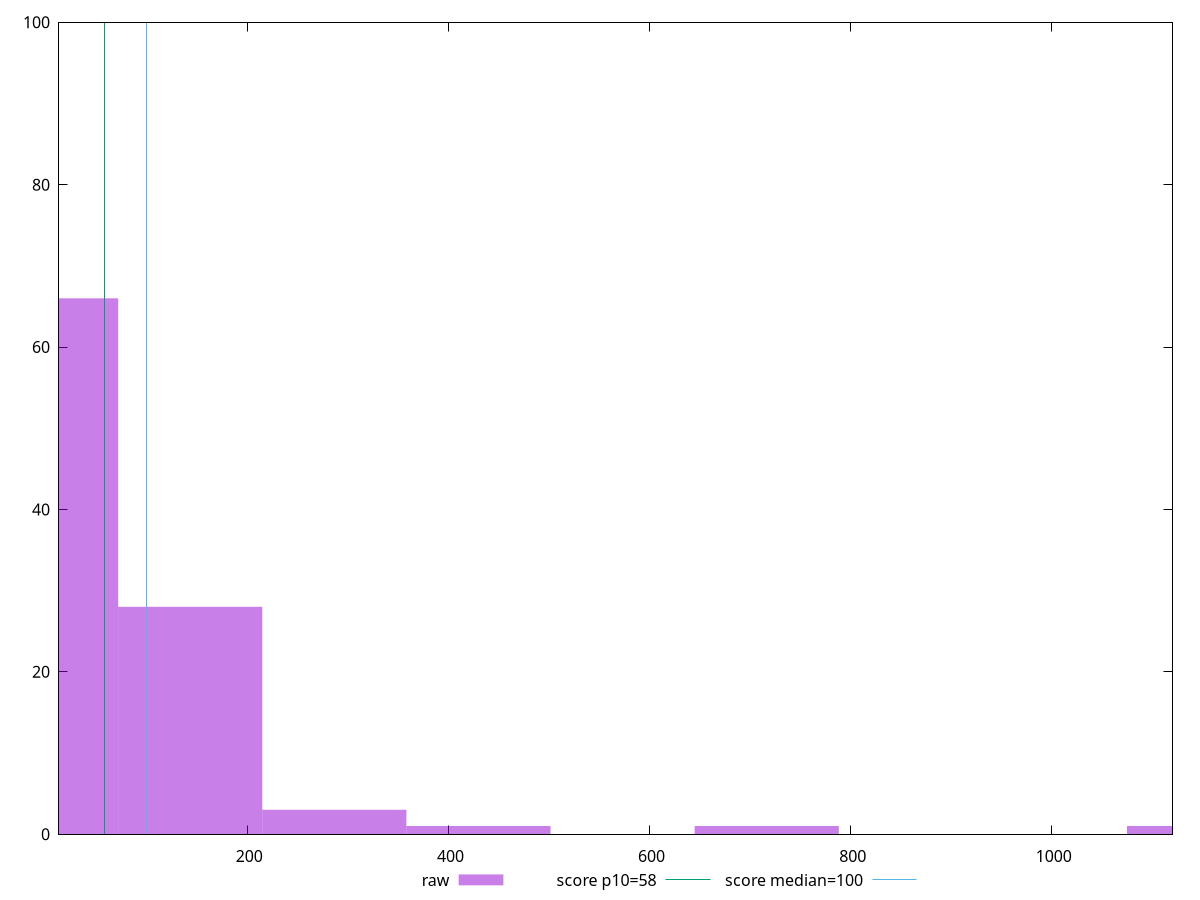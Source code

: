 reset

$raw <<EOF
0 66
143.30317912012447 28
286.60635824024894 3
1146.4254329609957 1
429.9095373603734 1
716.5158956006223 1
EOF

set key outside below
set boxwidth 143.30317912012447
set xrange [12.8:1120]
set yrange [0:100]
set trange [0:100]
set style fill transparent solid 0.5 noborder

set parametric
set terminal svg size 640, 490 enhanced background rgb 'white'
set output "report_00013_2021-02-09T12-04-24.940Z/estimated-input-latency/samples/pages+cached+noadtech+nomedia+nocss/raw/histogram.svg"

plot $raw title "raw" with boxes, \
     58,t title "score p10=58", \
     100,t title "score median=100"

reset
